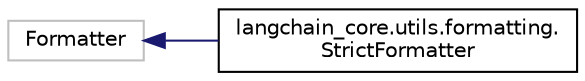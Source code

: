 digraph "Graphical Class Hierarchy"
{
 // LATEX_PDF_SIZE
  edge [fontname="Helvetica",fontsize="10",labelfontname="Helvetica",labelfontsize="10"];
  node [fontname="Helvetica",fontsize="10",shape=record];
  rankdir="LR";
  Node16089 [label="Formatter",height=0.2,width=0.4,color="grey75", fillcolor="white", style="filled",tooltip=" "];
  Node16089 -> Node0 [dir="back",color="midnightblue",fontsize="10",style="solid",fontname="Helvetica"];
  Node0 [label="langchain_core.utils.formatting.\lStrictFormatter",height=0.2,width=0.4,color="black", fillcolor="white", style="filled",URL="$classlangchain__core_1_1utils_1_1formatting_1_1StrictFormatter.html",tooltip=" "];
}
